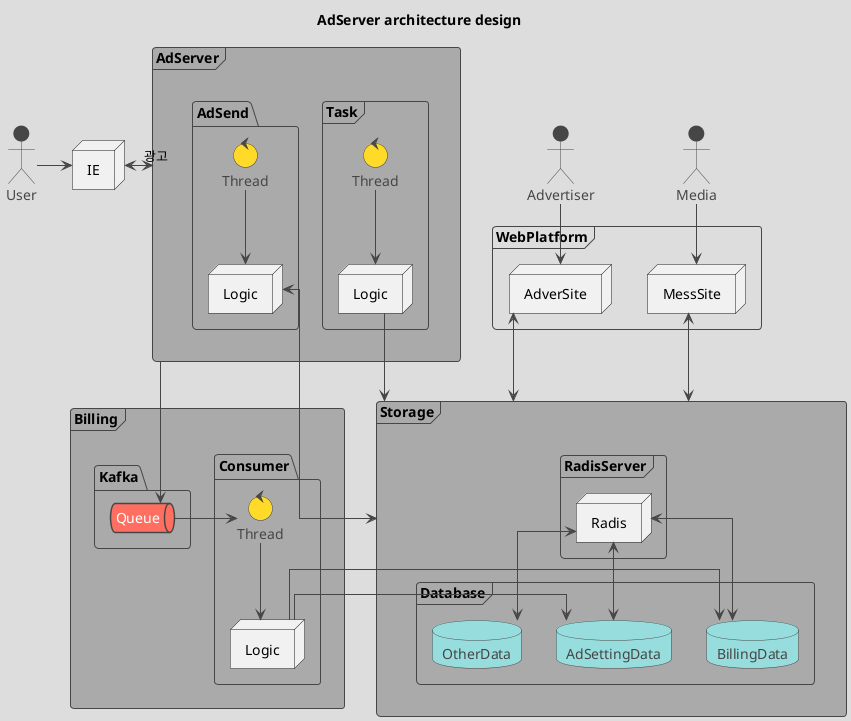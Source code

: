 @startuml
!theme toy

title AdServer architecture design
skinparam linetype ortho

actor User as start

actor Advertiser as adver
actor Media as mess

node IE as n1

frame Billing #aaa {
    package Consumer {
        control Thread as c2
        node Logic as n3
    }
    package Kafka {
        queue Queue as q1
    }
}
frame AdServer #aaa {
    frame Task {
        node Logic as n4
        control Thread as c3
    }
    package AdSend {
        control Thread as c1
        node Logic as n2
    }
}
frame WebPlatform {
    node AdverSite as s1
    node MessSite as s2
}
frame Storage #aaa {
    frame Database {
        database OtherData as d3
        database AdSettingData as d1
        database BillingData as d2
    }
    frame RadisServer {
        node Radis as r1
    }
}

start -> n1
n1 <-> AdServer : 광고
c1 --> n2
    n2 <--> Storage
AdServer -> q1
q1 -> c2
c2 --> n3
    n3 -> d2
    n3 -> d1
c3 --> n4
    n4 --> Storage
s1 <--> Storage
s2 <-> Storage
adver --> s1
mess --> s2
r1 <--> d1
r1 <-> d2
r1 <-> d3

@enduml